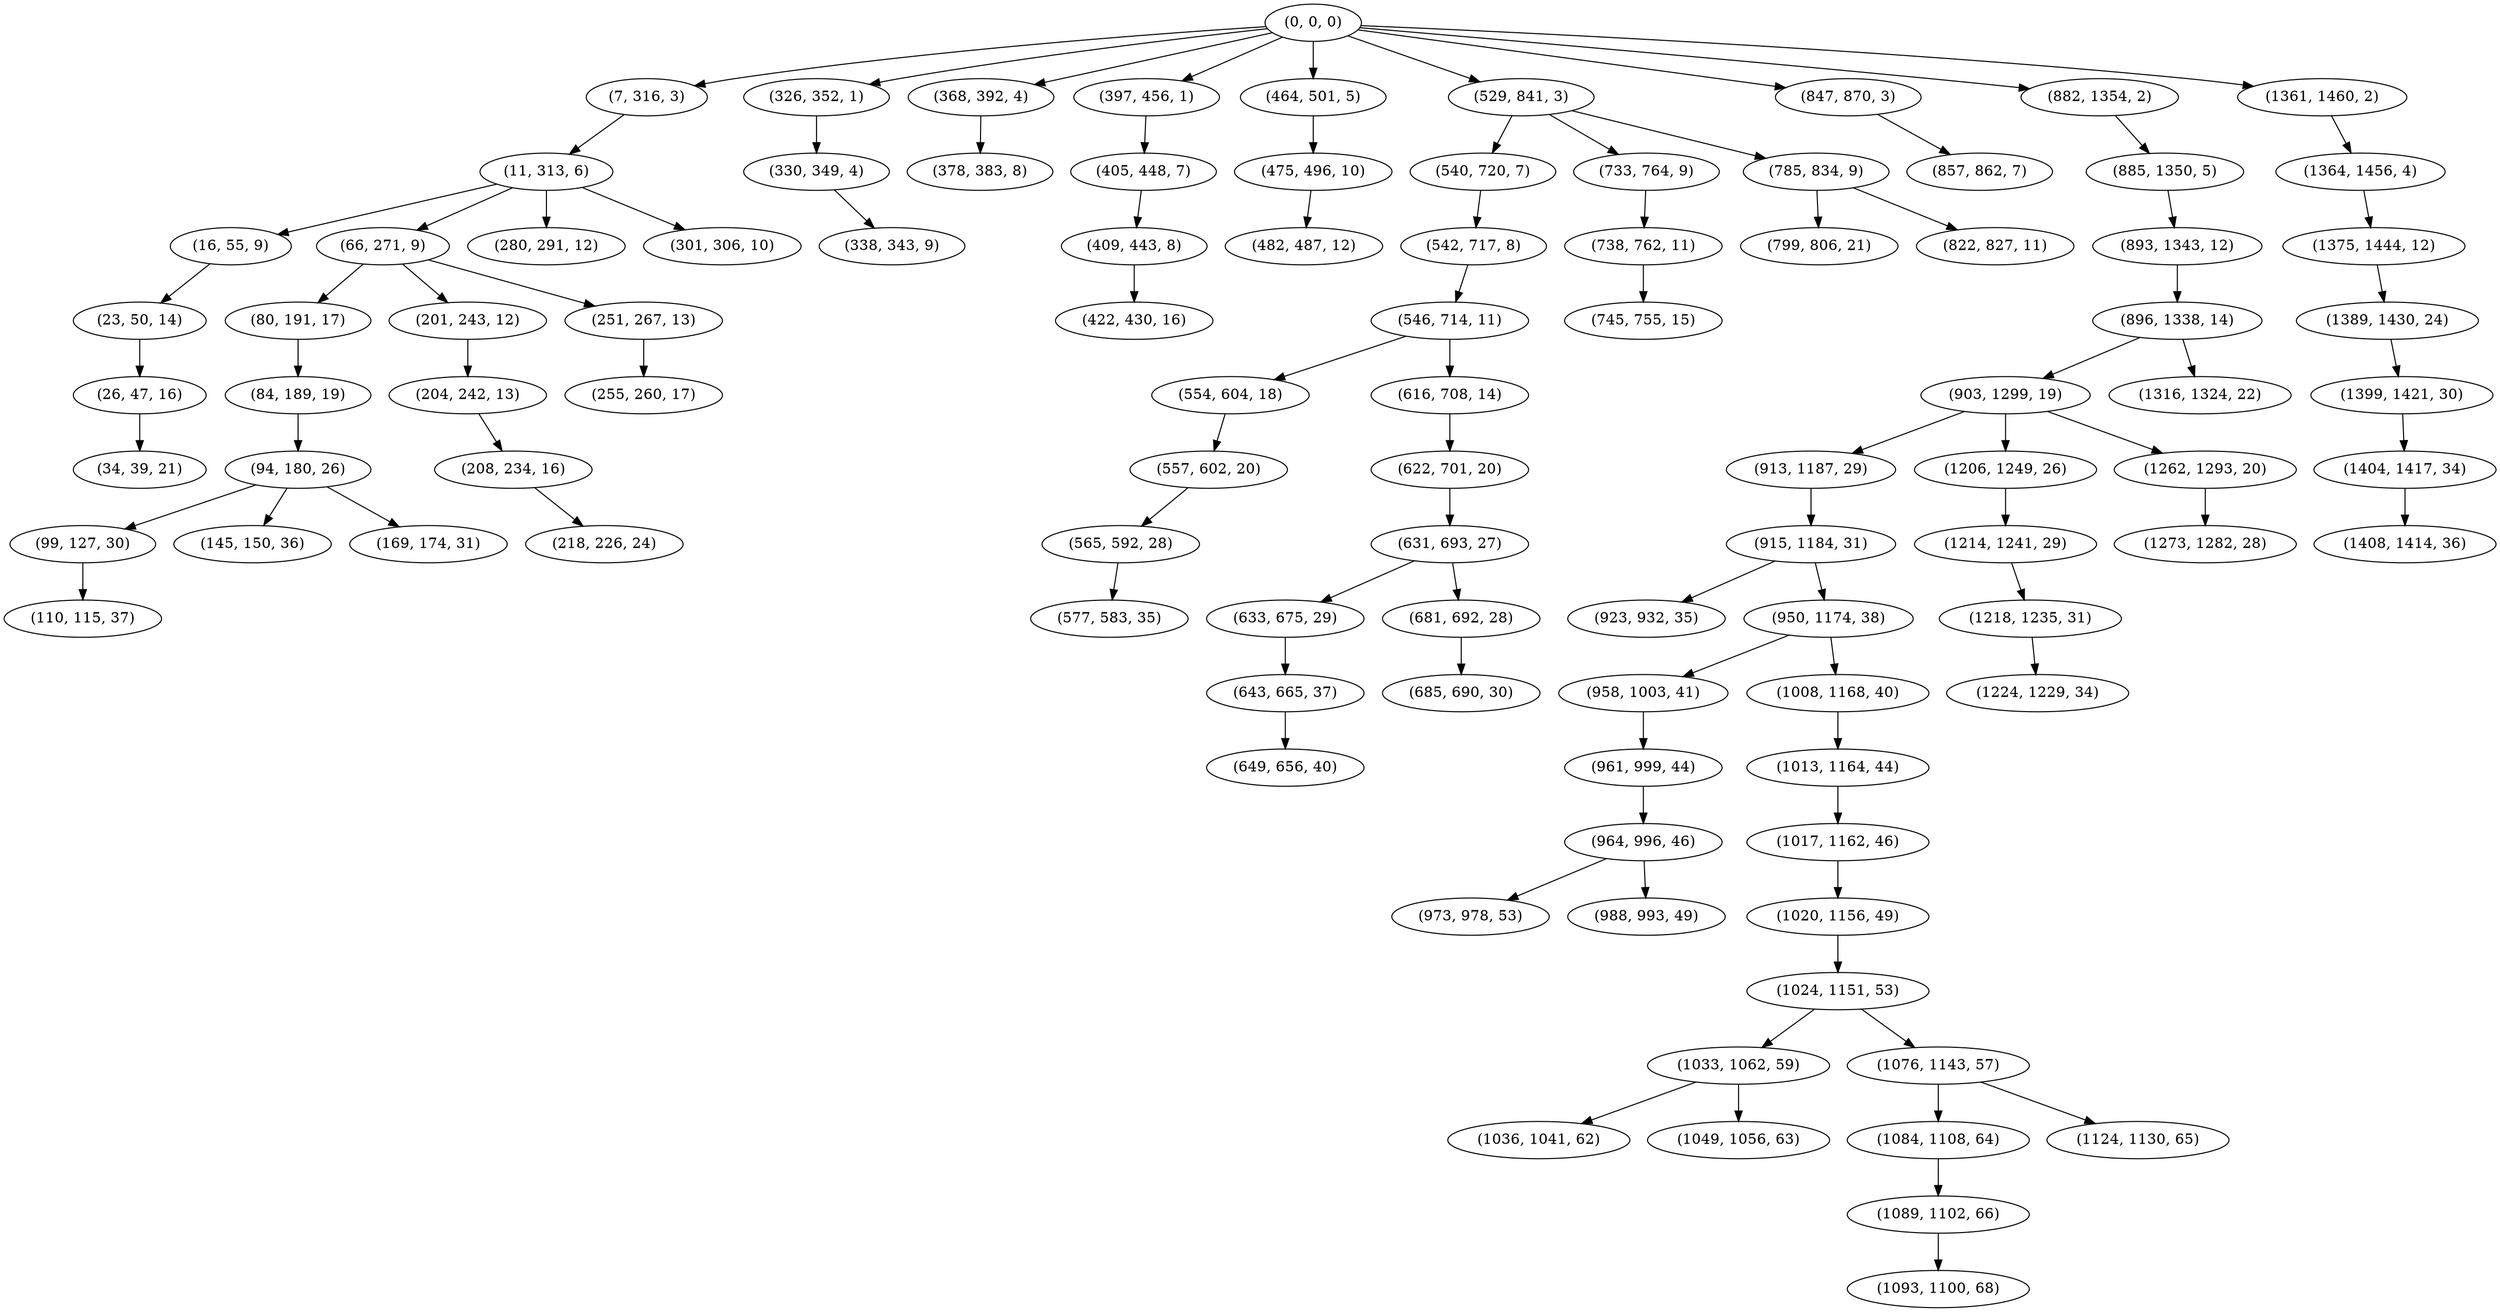 digraph tree {
    "(0, 0, 0)";
    "(7, 316, 3)";
    "(11, 313, 6)";
    "(16, 55, 9)";
    "(23, 50, 14)";
    "(26, 47, 16)";
    "(34, 39, 21)";
    "(66, 271, 9)";
    "(80, 191, 17)";
    "(84, 189, 19)";
    "(94, 180, 26)";
    "(99, 127, 30)";
    "(110, 115, 37)";
    "(145, 150, 36)";
    "(169, 174, 31)";
    "(201, 243, 12)";
    "(204, 242, 13)";
    "(208, 234, 16)";
    "(218, 226, 24)";
    "(251, 267, 13)";
    "(255, 260, 17)";
    "(280, 291, 12)";
    "(301, 306, 10)";
    "(326, 352, 1)";
    "(330, 349, 4)";
    "(338, 343, 9)";
    "(368, 392, 4)";
    "(378, 383, 8)";
    "(397, 456, 1)";
    "(405, 448, 7)";
    "(409, 443, 8)";
    "(422, 430, 16)";
    "(464, 501, 5)";
    "(475, 496, 10)";
    "(482, 487, 12)";
    "(529, 841, 3)";
    "(540, 720, 7)";
    "(542, 717, 8)";
    "(546, 714, 11)";
    "(554, 604, 18)";
    "(557, 602, 20)";
    "(565, 592, 28)";
    "(577, 583, 35)";
    "(616, 708, 14)";
    "(622, 701, 20)";
    "(631, 693, 27)";
    "(633, 675, 29)";
    "(643, 665, 37)";
    "(649, 656, 40)";
    "(681, 692, 28)";
    "(685, 690, 30)";
    "(733, 764, 9)";
    "(738, 762, 11)";
    "(745, 755, 15)";
    "(785, 834, 9)";
    "(799, 806, 21)";
    "(822, 827, 11)";
    "(847, 870, 3)";
    "(857, 862, 7)";
    "(882, 1354, 2)";
    "(885, 1350, 5)";
    "(893, 1343, 12)";
    "(896, 1338, 14)";
    "(903, 1299, 19)";
    "(913, 1187, 29)";
    "(915, 1184, 31)";
    "(923, 932, 35)";
    "(950, 1174, 38)";
    "(958, 1003, 41)";
    "(961, 999, 44)";
    "(964, 996, 46)";
    "(973, 978, 53)";
    "(988, 993, 49)";
    "(1008, 1168, 40)";
    "(1013, 1164, 44)";
    "(1017, 1162, 46)";
    "(1020, 1156, 49)";
    "(1024, 1151, 53)";
    "(1033, 1062, 59)";
    "(1036, 1041, 62)";
    "(1049, 1056, 63)";
    "(1076, 1143, 57)";
    "(1084, 1108, 64)";
    "(1089, 1102, 66)";
    "(1093, 1100, 68)";
    "(1124, 1130, 65)";
    "(1206, 1249, 26)";
    "(1214, 1241, 29)";
    "(1218, 1235, 31)";
    "(1224, 1229, 34)";
    "(1262, 1293, 20)";
    "(1273, 1282, 28)";
    "(1316, 1324, 22)";
    "(1361, 1460, 2)";
    "(1364, 1456, 4)";
    "(1375, 1444, 12)";
    "(1389, 1430, 24)";
    "(1399, 1421, 30)";
    "(1404, 1417, 34)";
    "(1408, 1414, 36)";
    "(0, 0, 0)" -> "(7, 316, 3)";
    "(0, 0, 0)" -> "(326, 352, 1)";
    "(0, 0, 0)" -> "(368, 392, 4)";
    "(0, 0, 0)" -> "(397, 456, 1)";
    "(0, 0, 0)" -> "(464, 501, 5)";
    "(0, 0, 0)" -> "(529, 841, 3)";
    "(0, 0, 0)" -> "(847, 870, 3)";
    "(0, 0, 0)" -> "(882, 1354, 2)";
    "(0, 0, 0)" -> "(1361, 1460, 2)";
    "(7, 316, 3)" -> "(11, 313, 6)";
    "(11, 313, 6)" -> "(16, 55, 9)";
    "(11, 313, 6)" -> "(66, 271, 9)";
    "(11, 313, 6)" -> "(280, 291, 12)";
    "(11, 313, 6)" -> "(301, 306, 10)";
    "(16, 55, 9)" -> "(23, 50, 14)";
    "(23, 50, 14)" -> "(26, 47, 16)";
    "(26, 47, 16)" -> "(34, 39, 21)";
    "(66, 271, 9)" -> "(80, 191, 17)";
    "(66, 271, 9)" -> "(201, 243, 12)";
    "(66, 271, 9)" -> "(251, 267, 13)";
    "(80, 191, 17)" -> "(84, 189, 19)";
    "(84, 189, 19)" -> "(94, 180, 26)";
    "(94, 180, 26)" -> "(99, 127, 30)";
    "(94, 180, 26)" -> "(145, 150, 36)";
    "(94, 180, 26)" -> "(169, 174, 31)";
    "(99, 127, 30)" -> "(110, 115, 37)";
    "(201, 243, 12)" -> "(204, 242, 13)";
    "(204, 242, 13)" -> "(208, 234, 16)";
    "(208, 234, 16)" -> "(218, 226, 24)";
    "(251, 267, 13)" -> "(255, 260, 17)";
    "(326, 352, 1)" -> "(330, 349, 4)";
    "(330, 349, 4)" -> "(338, 343, 9)";
    "(368, 392, 4)" -> "(378, 383, 8)";
    "(397, 456, 1)" -> "(405, 448, 7)";
    "(405, 448, 7)" -> "(409, 443, 8)";
    "(409, 443, 8)" -> "(422, 430, 16)";
    "(464, 501, 5)" -> "(475, 496, 10)";
    "(475, 496, 10)" -> "(482, 487, 12)";
    "(529, 841, 3)" -> "(540, 720, 7)";
    "(529, 841, 3)" -> "(733, 764, 9)";
    "(529, 841, 3)" -> "(785, 834, 9)";
    "(540, 720, 7)" -> "(542, 717, 8)";
    "(542, 717, 8)" -> "(546, 714, 11)";
    "(546, 714, 11)" -> "(554, 604, 18)";
    "(546, 714, 11)" -> "(616, 708, 14)";
    "(554, 604, 18)" -> "(557, 602, 20)";
    "(557, 602, 20)" -> "(565, 592, 28)";
    "(565, 592, 28)" -> "(577, 583, 35)";
    "(616, 708, 14)" -> "(622, 701, 20)";
    "(622, 701, 20)" -> "(631, 693, 27)";
    "(631, 693, 27)" -> "(633, 675, 29)";
    "(631, 693, 27)" -> "(681, 692, 28)";
    "(633, 675, 29)" -> "(643, 665, 37)";
    "(643, 665, 37)" -> "(649, 656, 40)";
    "(681, 692, 28)" -> "(685, 690, 30)";
    "(733, 764, 9)" -> "(738, 762, 11)";
    "(738, 762, 11)" -> "(745, 755, 15)";
    "(785, 834, 9)" -> "(799, 806, 21)";
    "(785, 834, 9)" -> "(822, 827, 11)";
    "(847, 870, 3)" -> "(857, 862, 7)";
    "(882, 1354, 2)" -> "(885, 1350, 5)";
    "(885, 1350, 5)" -> "(893, 1343, 12)";
    "(893, 1343, 12)" -> "(896, 1338, 14)";
    "(896, 1338, 14)" -> "(903, 1299, 19)";
    "(896, 1338, 14)" -> "(1316, 1324, 22)";
    "(903, 1299, 19)" -> "(913, 1187, 29)";
    "(903, 1299, 19)" -> "(1206, 1249, 26)";
    "(903, 1299, 19)" -> "(1262, 1293, 20)";
    "(913, 1187, 29)" -> "(915, 1184, 31)";
    "(915, 1184, 31)" -> "(923, 932, 35)";
    "(915, 1184, 31)" -> "(950, 1174, 38)";
    "(950, 1174, 38)" -> "(958, 1003, 41)";
    "(950, 1174, 38)" -> "(1008, 1168, 40)";
    "(958, 1003, 41)" -> "(961, 999, 44)";
    "(961, 999, 44)" -> "(964, 996, 46)";
    "(964, 996, 46)" -> "(973, 978, 53)";
    "(964, 996, 46)" -> "(988, 993, 49)";
    "(1008, 1168, 40)" -> "(1013, 1164, 44)";
    "(1013, 1164, 44)" -> "(1017, 1162, 46)";
    "(1017, 1162, 46)" -> "(1020, 1156, 49)";
    "(1020, 1156, 49)" -> "(1024, 1151, 53)";
    "(1024, 1151, 53)" -> "(1033, 1062, 59)";
    "(1024, 1151, 53)" -> "(1076, 1143, 57)";
    "(1033, 1062, 59)" -> "(1036, 1041, 62)";
    "(1033, 1062, 59)" -> "(1049, 1056, 63)";
    "(1076, 1143, 57)" -> "(1084, 1108, 64)";
    "(1076, 1143, 57)" -> "(1124, 1130, 65)";
    "(1084, 1108, 64)" -> "(1089, 1102, 66)";
    "(1089, 1102, 66)" -> "(1093, 1100, 68)";
    "(1206, 1249, 26)" -> "(1214, 1241, 29)";
    "(1214, 1241, 29)" -> "(1218, 1235, 31)";
    "(1218, 1235, 31)" -> "(1224, 1229, 34)";
    "(1262, 1293, 20)" -> "(1273, 1282, 28)";
    "(1361, 1460, 2)" -> "(1364, 1456, 4)";
    "(1364, 1456, 4)" -> "(1375, 1444, 12)";
    "(1375, 1444, 12)" -> "(1389, 1430, 24)";
    "(1389, 1430, 24)" -> "(1399, 1421, 30)";
    "(1399, 1421, 30)" -> "(1404, 1417, 34)";
    "(1404, 1417, 34)" -> "(1408, 1414, 36)";
}
